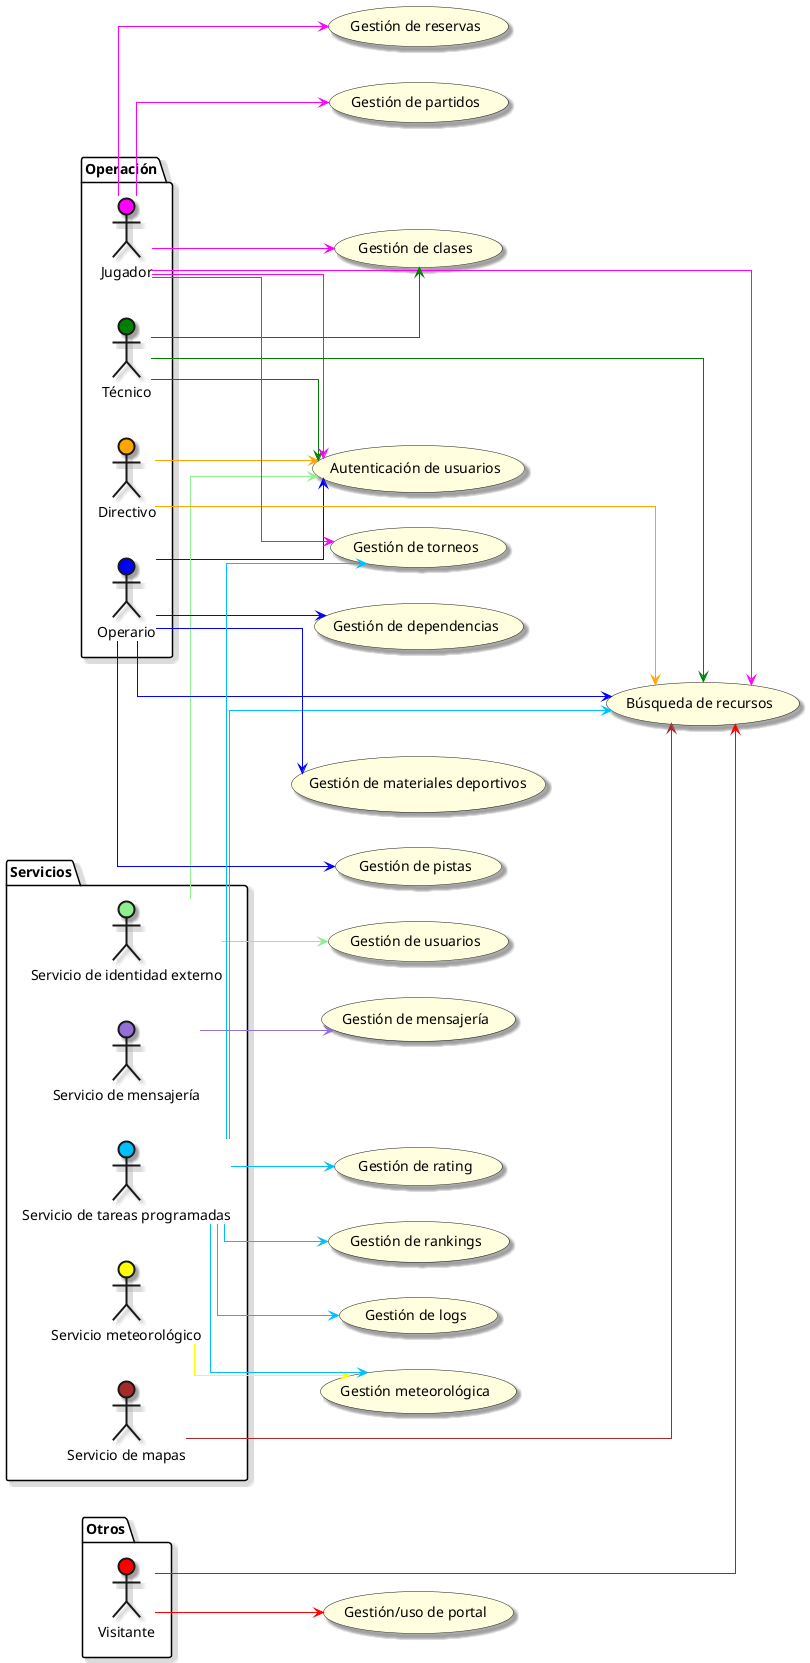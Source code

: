@startuml picklefree_casos_de_uso_resto

left to right direction

' Propiedades generales del diagrama
skinparam ArrowThickness 1
skinparam DefaultFontName Verdana
skinparam Linetype ortho
skinparam UsecaseBackgroundColor #LightYellow
skinparam Shadowing true
skinparam ActorBorderThickness 2
'skinparam ActorFontSize 12
'skinparam UsecaseBorderThickness 2
'skinparam UsecaseFontSize 12

' Actores
package "Operación" {
  :Operario: #Blue
  :Directivo: #Orange
  :Técnico: #Green
  :Jugador: #Magenta
}

package "Servicios" {
  :Servicio meteorológico: #Yellow
  :Servicio de mapas: #Brown
  :Servicio de mensajería: #MediumPurple
  :Servicio de identidad externo: #LightGreen
  :Servicio de tareas programadas: #DeepSkyBlue
}

package "Otros" {
  :Visitante: #Red
}

' Casos de uso
(CU-01) as "Gestión de usuarios"
(CU-03) as "Autenticación de usuarios"
(CU-05) as "Búsqueda de recursos"
(CU-07) as "Gestión de pistas"
(CU-08) as "Gestión meteorológica"
(CU-09) as "Gestión de dependencias"
(CU-10) as "Gestión de materiales deportivos"
(CU-17) as "Gestión de clases"
(CU-18) as "Gestión de mensajería"
(CU-19) as "Gestión de torneos"
(CU-20) as "Gestión de reservas"
(CU-21) as "Gestión de partidos"
(CU-23) as "Gestión de rating"
(CU-24) as "Gestión de rankings"
(CU-26) as "Gestión de logs"
(CU-27) as "Gestión/uso de portal"

' Relaciones
:Servicio de identidad externo: -[#LightGreen]-> (CU-01)

:Operario: -[#Blue]-> (CU-03)
:Directivo: -[#Orange]-> (CU-03)
:Técnico: -[#Green]-> (CU-03)
:Jugador: -[#Magenta]-> (CU-03)
:Servicio de identidad externo: -[#LightGreen]-> (CU-03)

:Operario: --[#Blue]-> (CU-05)
:Directivo: --[#Orange]-> (CU-05)
:Técnico: --[#Green]-> (CU-05)
:Jugador: --[#Magenta]-> (CU-05)
:Visitante: --[#Red]-> (CU-05)
:Servicio de mapas: --[#Brown]-> (CU-05)
:Servicio de tareas programadas: --[#DeepSkyBlue]-> (CU-05)

:Operario: -[#Blue]-> (CU-07)

:Servicio meteorológico: -[#Yellow]-> (CU-08)
:Servicio de tareas programadas: -[#DeepSkyBlue]-> (CU-08)

:Operario: -[#Blue]-> (CU-09)

:Operario: -[#Blue]-> (CU-10)

:Técnico: -[#Green]-> (CU-17)
:Jugador: -[#Magenta]-> (CU-17)

:Servicio de mensajería: -[#MediumPurple]-> (CU-18)

:Jugador: -[#Magenta]-> (CU-19)
:Servicio de tareas programadas: -[#DeepSkyBlue]-> (CU-19)

:Jugador: -[#Magenta]-> (CU-20)

:Jugador: -[#Magenta]-> (CU-21)

:Servicio de tareas programadas: -[#DeepSkyBlue]-> (CU-23)

:Servicio de tareas programadas: -[#DeepSkyBlue]-> (CU-24)

:Servicio de tareas programadas: -[#DeepSkyBlue]-> (CU-26)

:Visitante: -[#Red]-> (CU-27)

@enduml
